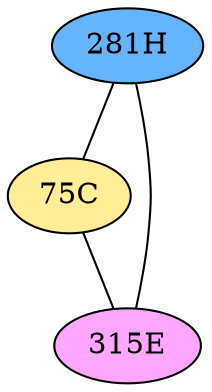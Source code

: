 // The Round Table
graph {
	"281H" [fillcolor="#66B3FF" style=radial]
	"75C" [fillcolor="#FFED97" style=radial]
	"281H" -- "75C" [penwidth=1]
	"281H" [fillcolor="#66B3FF" style=radial]
	"315E" [fillcolor="#FFA6FF" style=radial]
	"281H" -- "315E" [penwidth=1]
	"75C" [fillcolor="#FFED97" style=radial]
	"315E" [fillcolor="#FFA6FF" style=radial]
	"75C" -- "315E" [penwidth=1]
}
